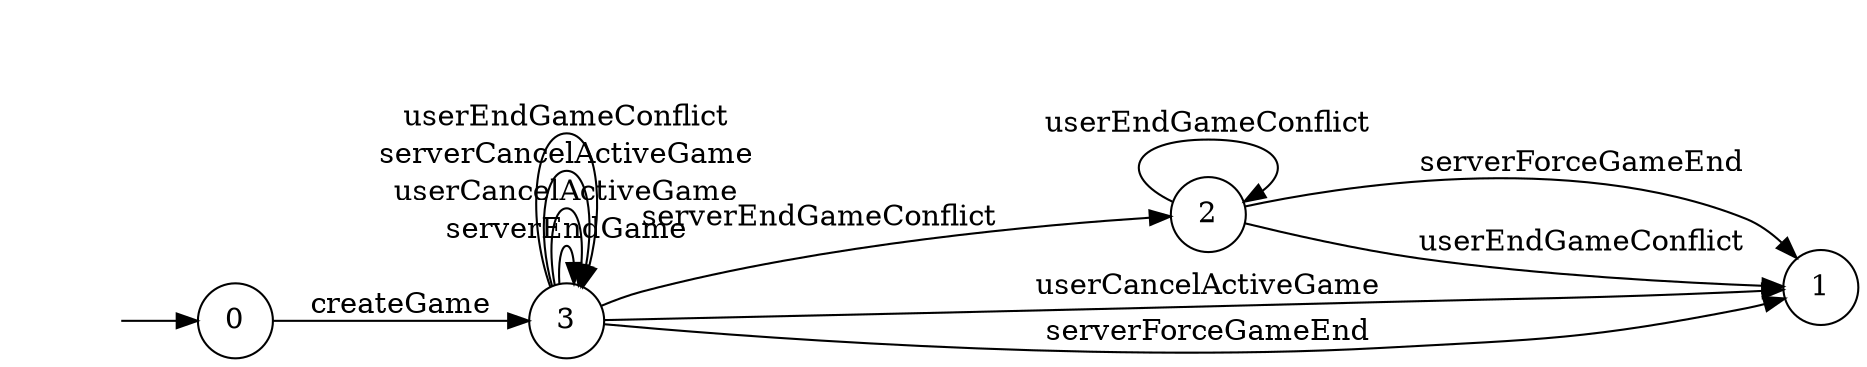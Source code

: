 digraph "Dapp-Automata-data/result/gamechannel-fix/0xeb6f4ec38a347110941e86e691c2ca03e271df3b/GameChannel/FSM-2" {
	graph [rankdir=LR]
	"" [label="" shape=plaintext]
	3 [label=3 shape=circle]
	2 [label=2 shape=circle]
	0 [label=0 shape=circle]
	1 [label=1 shape=circle]
	"" -> 0 [label=""]
	0 -> 3 [label=createGame]
	3 -> 3 [label=serverEndGame]
	3 -> 3 [label=userCancelActiveGame]
	3 -> 1 [label=userCancelActiveGame]
	3 -> 3 [label=serverCancelActiveGame]
	3 -> 1 [label=serverForceGameEnd]
	3 -> 3 [label=userEndGameConflict]
	3 -> 2 [label=serverEndGameConflict]
	2 -> 1 [label=serverForceGameEnd]
	2 -> 2 [label=userEndGameConflict]
	2 -> 1 [label=userEndGameConflict]
}
